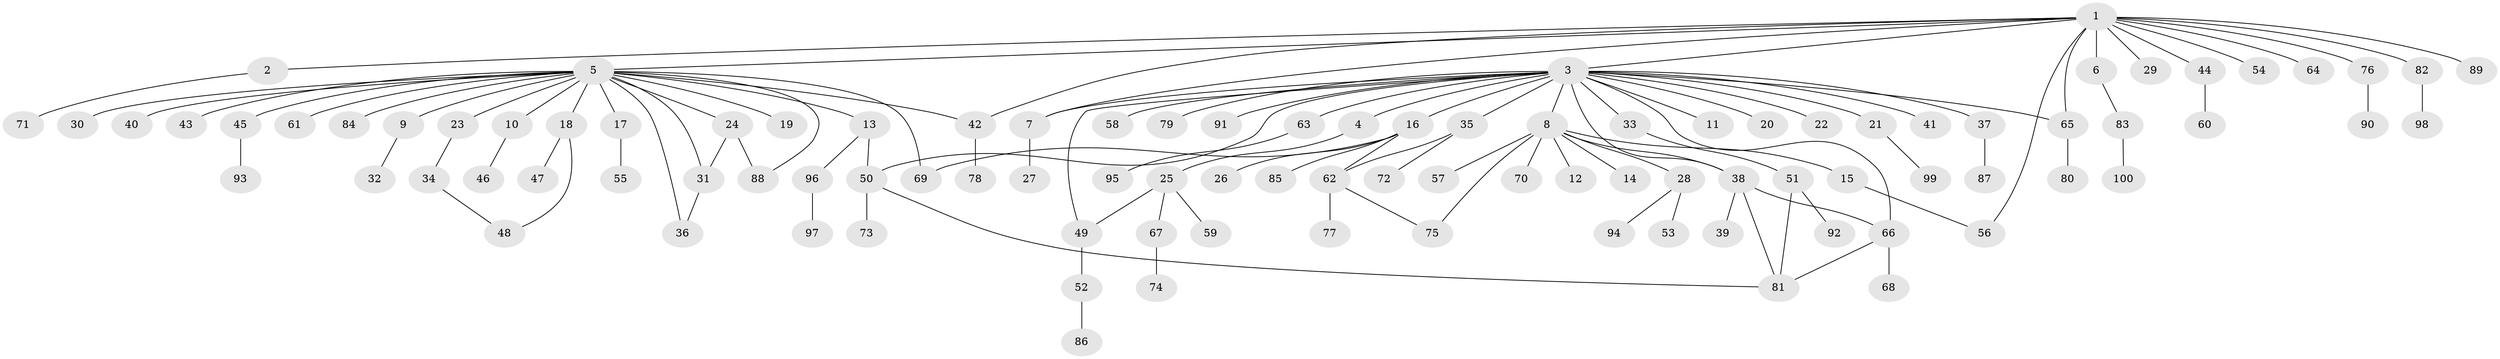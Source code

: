 // Generated by graph-tools (version 1.1) at 2025/38/02/21/25 10:38:54]
// undirected, 100 vertices, 117 edges
graph export_dot {
graph [start="1"]
  node [color=gray90,style=filled];
  1;
  2;
  3;
  4;
  5;
  6;
  7;
  8;
  9;
  10;
  11;
  12;
  13;
  14;
  15;
  16;
  17;
  18;
  19;
  20;
  21;
  22;
  23;
  24;
  25;
  26;
  27;
  28;
  29;
  30;
  31;
  32;
  33;
  34;
  35;
  36;
  37;
  38;
  39;
  40;
  41;
  42;
  43;
  44;
  45;
  46;
  47;
  48;
  49;
  50;
  51;
  52;
  53;
  54;
  55;
  56;
  57;
  58;
  59;
  60;
  61;
  62;
  63;
  64;
  65;
  66;
  67;
  68;
  69;
  70;
  71;
  72;
  73;
  74;
  75;
  76;
  77;
  78;
  79;
  80;
  81;
  82;
  83;
  84;
  85;
  86;
  87;
  88;
  89;
  90;
  91;
  92;
  93;
  94;
  95;
  96;
  97;
  98;
  99;
  100;
  1 -- 2;
  1 -- 3;
  1 -- 5;
  1 -- 6;
  1 -- 7;
  1 -- 29;
  1 -- 42;
  1 -- 44;
  1 -- 54;
  1 -- 56;
  1 -- 64;
  1 -- 65;
  1 -- 76;
  1 -- 82;
  1 -- 89;
  2 -- 71;
  3 -- 4;
  3 -- 7;
  3 -- 8;
  3 -- 11;
  3 -- 16;
  3 -- 20;
  3 -- 21;
  3 -- 22;
  3 -- 33;
  3 -- 35;
  3 -- 37;
  3 -- 38;
  3 -- 41;
  3 -- 49;
  3 -- 50;
  3 -- 58;
  3 -- 63;
  3 -- 65;
  3 -- 66;
  3 -- 79;
  3 -- 91;
  4 -- 25;
  5 -- 9;
  5 -- 10;
  5 -- 13;
  5 -- 17;
  5 -- 18;
  5 -- 19;
  5 -- 23;
  5 -- 24;
  5 -- 30;
  5 -- 31;
  5 -- 36;
  5 -- 40;
  5 -- 42;
  5 -- 43;
  5 -- 45;
  5 -- 61;
  5 -- 69;
  5 -- 84;
  5 -- 88;
  6 -- 83;
  7 -- 27;
  8 -- 12;
  8 -- 14;
  8 -- 15;
  8 -- 28;
  8 -- 38;
  8 -- 57;
  8 -- 70;
  8 -- 75;
  9 -- 32;
  10 -- 46;
  13 -- 50;
  13 -- 96;
  15 -- 56;
  16 -- 26;
  16 -- 62;
  16 -- 69;
  16 -- 85;
  17 -- 55;
  18 -- 47;
  18 -- 48;
  21 -- 99;
  23 -- 34;
  24 -- 31;
  24 -- 88;
  25 -- 49;
  25 -- 59;
  25 -- 67;
  28 -- 53;
  28 -- 94;
  31 -- 36;
  33 -- 51;
  34 -- 48;
  35 -- 62;
  35 -- 72;
  37 -- 87;
  38 -- 39;
  38 -- 66;
  38 -- 81;
  42 -- 78;
  44 -- 60;
  45 -- 93;
  49 -- 52;
  50 -- 73;
  50 -- 81;
  51 -- 81;
  51 -- 92;
  52 -- 86;
  62 -- 75;
  62 -- 77;
  63 -- 95;
  65 -- 80;
  66 -- 68;
  66 -- 81;
  67 -- 74;
  76 -- 90;
  82 -- 98;
  83 -- 100;
  96 -- 97;
}
